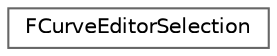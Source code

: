 digraph "Graphical Class Hierarchy"
{
 // INTERACTIVE_SVG=YES
 // LATEX_PDF_SIZE
  bgcolor="transparent";
  edge [fontname=Helvetica,fontsize=10,labelfontname=Helvetica,labelfontsize=10];
  node [fontname=Helvetica,fontsize=10,shape=box,height=0.2,width=0.4];
  rankdir="LR";
  Node0 [id="Node000000",label="FCurveEditorSelection",height=0.2,width=0.4,color="grey40", fillcolor="white", style="filled",URL="$d3/d88/structFCurveEditorSelection.html",tooltip="Class responsible for tracking selections of keys."];
}
